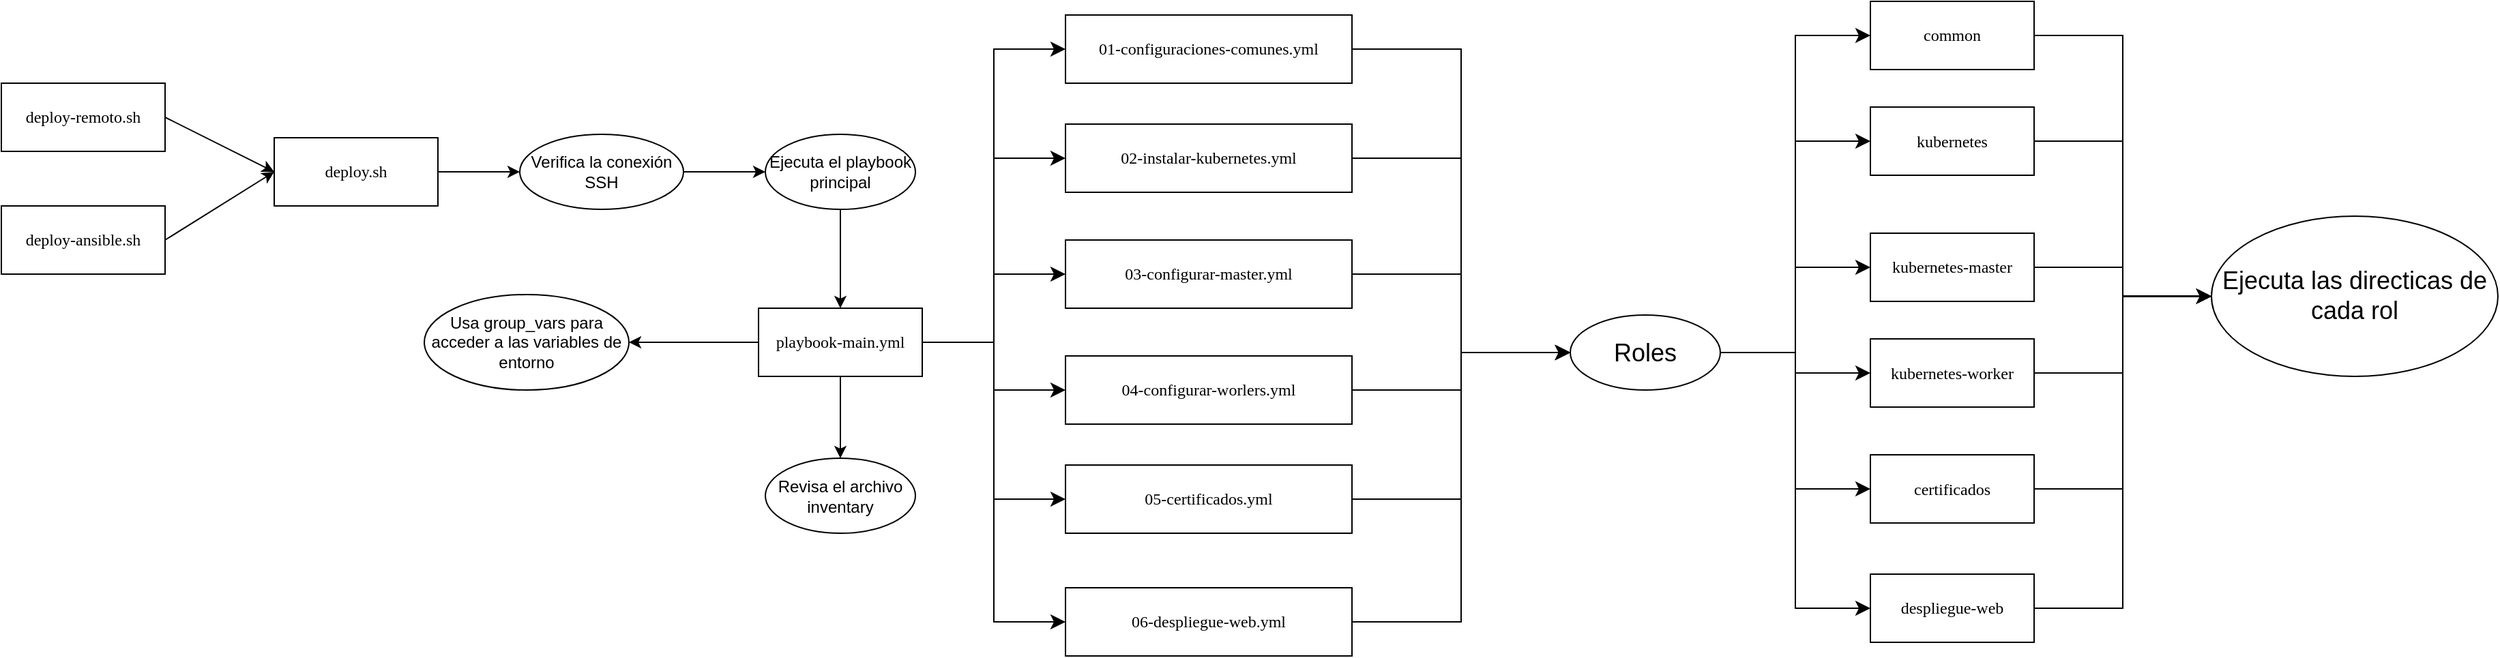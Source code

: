 <mxfile version="26.1.1">
  <diagram name="Page-1" id="52a04d89-c75d-2922-d76d-85b35f80e030">
    <mxGraphModel dx="2068" dy="1050" grid="1" gridSize="10" guides="1" tooltips="1" connect="1" arrows="1" fold="1" page="1" pageScale="1" pageWidth="1100" pageHeight="850" background="none" math="0" shadow="0">
      <root>
        <mxCell id="0" />
        <mxCell id="1" parent="0" />
        <mxCell id="QEEBglEGWocPU-IdF2YJ-1" value="depl&lt;span style=&quot;background-color: transparent; color: light-dark(rgb(0, 0, 0), rgb(255, 255, 255));&quot;&gt;oy.sh&lt;/span&gt;" style="whiteSpace=wrap;html=1;rounded=0;shadow=0;comic=0;labelBackgroundColor=none;strokeWidth=1;fontFamily=Verdana;fontSize=12;align=center;" vertex="1" parent="1">
          <mxGeometry x="200" y="110" width="120" height="50" as="geometry" />
        </mxCell>
        <mxCell id="QEEBglEGWocPU-IdF2YJ-2" value="depl&lt;span style=&quot;background-color: transparent; color: light-dark(rgb(0, 0, 0), rgb(255, 255, 255));&quot;&gt;oy-ansible.sh&lt;/span&gt;" style="whiteSpace=wrap;html=1;rounded=0;shadow=0;comic=0;labelBackgroundColor=none;strokeWidth=1;fontFamily=Verdana;fontSize=12;align=center;" vertex="1" parent="1">
          <mxGeometry y="160" width="120" height="50" as="geometry" />
        </mxCell>
        <mxCell id="QEEBglEGWocPU-IdF2YJ-3" value="depl&lt;span style=&quot;background-color: transparent; color: light-dark(rgb(0, 0, 0), rgb(255, 255, 255));&quot;&gt;oy-remoto&lt;/span&gt;&lt;span style=&quot;background-color: transparent; color: light-dark(rgb(0, 0, 0), rgb(255, 255, 255));&quot;&gt;.sh&lt;/span&gt;" style="whiteSpace=wrap;html=1;rounded=0;shadow=0;comic=0;labelBackgroundColor=none;strokeWidth=1;fontFamily=Verdana;fontSize=12;align=center;" vertex="1" parent="1">
          <mxGeometry y="70" width="120" height="50" as="geometry" />
        </mxCell>
        <mxCell id="QEEBglEGWocPU-IdF2YJ-4" value="" style="endArrow=classic;html=1;rounded=0;entryX=0;entryY=0.5;entryDx=0;entryDy=0;exitX=1;exitY=0.5;exitDx=0;exitDy=0;" edge="1" parent="1" source="QEEBglEGWocPU-IdF2YJ-3" target="QEEBglEGWocPU-IdF2YJ-1">
          <mxGeometry width="50" height="50" relative="1" as="geometry">
            <mxPoint x="130" y="100" as="sourcePoint" />
            <mxPoint x="180" y="50" as="targetPoint" />
          </mxGeometry>
        </mxCell>
        <mxCell id="QEEBglEGWocPU-IdF2YJ-6" value="" style="endArrow=classic;html=1;rounded=0;exitX=1;exitY=0.5;exitDx=0;exitDy=0;entryX=0;entryY=0.5;entryDx=0;entryDy=0;" edge="1" parent="1" source="QEEBglEGWocPU-IdF2YJ-2" target="QEEBglEGWocPU-IdF2YJ-1">
          <mxGeometry width="50" height="50" relative="1" as="geometry">
            <mxPoint x="140" y="190" as="sourcePoint" />
            <mxPoint x="190" y="140" as="targetPoint" />
          </mxGeometry>
        </mxCell>
        <mxCell id="QEEBglEGWocPU-IdF2YJ-7" value="Verifica la conexión SSH" style="ellipse;whiteSpace=wrap;html=1;align=center;newEdgeStyle={&quot;edgeStyle&quot;:&quot;entityRelationEdgeStyle&quot;,&quot;startArrow&quot;:&quot;none&quot;,&quot;endArrow&quot;:&quot;none&quot;,&quot;segment&quot;:10,&quot;curved&quot;:1,&quot;sourcePerimeterSpacing&quot;:0,&quot;targetPerimeterSpacing&quot;:0};treeFolding=1;treeMoving=1;" vertex="1" parent="1">
          <mxGeometry x="380" y="107.5" width="120" height="55" as="geometry" />
        </mxCell>
        <mxCell id="QEEBglEGWocPU-IdF2YJ-8" value="playbook-main.yml" style="whiteSpace=wrap;html=1;rounded=0;shadow=0;comic=0;labelBackgroundColor=none;strokeWidth=1;fontFamily=Verdana;fontSize=12;align=center;" vertex="1" parent="1">
          <mxGeometry x="555" y="235" width="120" height="50" as="geometry" />
        </mxCell>
        <mxCell id="QEEBglEGWocPU-IdF2YJ-9" value="Ejecuta el playbook principal" style="ellipse;whiteSpace=wrap;html=1;align=center;newEdgeStyle={&quot;edgeStyle&quot;:&quot;entityRelationEdgeStyle&quot;,&quot;startArrow&quot;:&quot;none&quot;,&quot;endArrow&quot;:&quot;none&quot;,&quot;segment&quot;:10,&quot;curved&quot;:1,&quot;sourcePerimeterSpacing&quot;:0,&quot;targetPerimeterSpacing&quot;:0};treeFolding=1;treeMoving=1;" vertex="1" parent="1">
          <mxGeometry x="560" y="107.5" width="110" height="55" as="geometry" />
        </mxCell>
        <mxCell id="QEEBglEGWocPU-IdF2YJ-10" value="" style="endArrow=classic;html=1;rounded=0;exitX=1;exitY=0.5;exitDx=0;exitDy=0;entryX=0;entryY=0.5;entryDx=0;entryDy=0;" edge="1" parent="1" source="QEEBglEGWocPU-IdF2YJ-1" target="QEEBglEGWocPU-IdF2YJ-7">
          <mxGeometry width="50" height="50" relative="1" as="geometry">
            <mxPoint x="360" y="140" as="sourcePoint" />
            <mxPoint x="410" y="90" as="targetPoint" />
          </mxGeometry>
        </mxCell>
        <mxCell id="QEEBglEGWocPU-IdF2YJ-11" value="" style="endArrow=classic;html=1;rounded=0;exitX=1;exitY=0.5;exitDx=0;exitDy=0;entryX=0;entryY=0.5;entryDx=0;entryDy=0;" edge="1" parent="1" source="QEEBglEGWocPU-IdF2YJ-7" target="QEEBglEGWocPU-IdF2YJ-9">
          <mxGeometry width="50" height="50" relative="1" as="geometry">
            <mxPoint x="490" y="50" as="sourcePoint" />
            <mxPoint x="540" as="targetPoint" />
          </mxGeometry>
        </mxCell>
        <mxCell id="QEEBglEGWocPU-IdF2YJ-12" value="" style="endArrow=classic;html=1;rounded=0;exitX=0.5;exitY=1;exitDx=0;exitDy=0;entryX=0.5;entryY=0;entryDx=0;entryDy=0;" edge="1" parent="1" source="QEEBglEGWocPU-IdF2YJ-9" target="QEEBglEGWocPU-IdF2YJ-8">
          <mxGeometry width="50" height="50" relative="1" as="geometry">
            <mxPoint x="650" y="200" as="sourcePoint" />
            <mxPoint x="710" y="200" as="targetPoint" />
          </mxGeometry>
        </mxCell>
        <mxCell id="QEEBglEGWocPU-IdF2YJ-13" value="Revisa el archivo inventary" style="ellipse;whiteSpace=wrap;html=1;align=center;newEdgeStyle={&quot;edgeStyle&quot;:&quot;entityRelationEdgeStyle&quot;,&quot;startArrow&quot;:&quot;none&quot;,&quot;endArrow&quot;:&quot;none&quot;,&quot;segment&quot;:10,&quot;curved&quot;:1,&quot;sourcePerimeterSpacing&quot;:0,&quot;targetPerimeterSpacing&quot;:0};treeFolding=1;treeMoving=1;" vertex="1" parent="1">
          <mxGeometry x="560" y="345" width="110" height="55" as="geometry" />
        </mxCell>
        <mxCell id="QEEBglEGWocPU-IdF2YJ-14" value="" style="endArrow=classic;html=1;rounded=0;exitX=0.5;exitY=1;exitDx=0;exitDy=0;entryX=0.5;entryY=0;entryDx=0;entryDy=0;" edge="1" parent="1" source="QEEBglEGWocPU-IdF2YJ-8" target="QEEBglEGWocPU-IdF2YJ-13">
          <mxGeometry width="50" height="50" relative="1" as="geometry">
            <mxPoint x="690" y="315" as="sourcePoint" />
            <mxPoint x="690" y="382" as="targetPoint" />
          </mxGeometry>
        </mxCell>
        <mxCell id="QEEBglEGWocPU-IdF2YJ-15" value="01-configuraciones-comunes.yml" style="whiteSpace=wrap;html=1;rounded=0;shadow=0;comic=0;labelBackgroundColor=none;strokeWidth=1;fontFamily=Verdana;fontSize=12;align=center;" vertex="1" parent="1">
          <mxGeometry x="780" y="20" width="210" height="50" as="geometry" />
        </mxCell>
        <mxCell id="QEEBglEGWocPU-IdF2YJ-17" value="02-instalar-kubernetes.yml" style="whiteSpace=wrap;html=1;rounded=0;shadow=0;comic=0;labelBackgroundColor=none;strokeWidth=1;fontFamily=Verdana;fontSize=12;align=center;" vertex="1" parent="1">
          <mxGeometry x="780" y="100" width="210" height="50" as="geometry" />
        </mxCell>
        <mxCell id="QEEBglEGWocPU-IdF2YJ-18" value="03-configurar-master.yml" style="whiteSpace=wrap;html=1;rounded=0;shadow=0;comic=0;labelBackgroundColor=none;strokeWidth=1;fontFamily=Verdana;fontSize=12;align=center;" vertex="1" parent="1">
          <mxGeometry x="780" y="185" width="210" height="50" as="geometry" />
        </mxCell>
        <mxCell id="QEEBglEGWocPU-IdF2YJ-19" value="04-configurar-worlers.yml" style="whiteSpace=wrap;html=1;rounded=0;shadow=0;comic=0;labelBackgroundColor=none;strokeWidth=1;fontFamily=Verdana;fontSize=12;align=center;" vertex="1" parent="1">
          <mxGeometry x="780" y="270" width="210" height="50" as="geometry" />
        </mxCell>
        <mxCell id="QEEBglEGWocPU-IdF2YJ-20" value="05-certificados.yml" style="whiteSpace=wrap;html=1;rounded=0;shadow=0;comic=0;labelBackgroundColor=none;strokeWidth=1;fontFamily=Verdana;fontSize=12;align=center;" vertex="1" parent="1">
          <mxGeometry x="780" y="350" width="210" height="50" as="geometry" />
        </mxCell>
        <mxCell id="QEEBglEGWocPU-IdF2YJ-21" value="06-despliegue-web.yml" style="whiteSpace=wrap;html=1;rounded=0;shadow=0;comic=0;labelBackgroundColor=none;strokeWidth=1;fontFamily=Verdana;fontSize=12;align=center;" vertex="1" parent="1">
          <mxGeometry x="780" y="440" width="210" height="50" as="geometry" />
        </mxCell>
        <mxCell id="QEEBglEGWocPU-IdF2YJ-22" value="&lt;font style=&quot;font-size: 18px;&quot;&gt;Roles&lt;/font&gt;" style="ellipse;whiteSpace=wrap;html=1;align=center;newEdgeStyle={&quot;edgeStyle&quot;:&quot;entityRelationEdgeStyle&quot;,&quot;startArrow&quot;:&quot;none&quot;,&quot;endArrow&quot;:&quot;none&quot;,&quot;segment&quot;:10,&quot;curved&quot;:1,&quot;sourcePerimeterSpacing&quot;:0,&quot;targetPerimeterSpacing&quot;:0};treeFolding=1;treeMoving=1;" vertex="1" parent="1">
          <mxGeometry x="1150" y="240" width="110" height="55" as="geometry" />
        </mxCell>
        <mxCell id="QEEBglEGWocPU-IdF2YJ-23" value="common" style="whiteSpace=wrap;html=1;rounded=0;shadow=0;comic=0;labelBackgroundColor=none;strokeWidth=1;fontFamily=Verdana;fontSize=12;align=center;" vertex="1" parent="1">
          <mxGeometry x="1370" y="10" width="120" height="50" as="geometry" />
        </mxCell>
        <mxCell id="QEEBglEGWocPU-IdF2YJ-25" value="kubernetes" style="whiteSpace=wrap;html=1;rounded=0;shadow=0;comic=0;labelBackgroundColor=none;strokeWidth=1;fontFamily=Verdana;fontSize=12;align=center;" vertex="1" parent="1">
          <mxGeometry x="1370" y="87.5" width="120" height="50" as="geometry" />
        </mxCell>
        <mxCell id="QEEBglEGWocPU-IdF2YJ-27" value="kubernetes-master" style="whiteSpace=wrap;html=1;rounded=0;shadow=0;comic=0;labelBackgroundColor=none;strokeWidth=1;fontFamily=Verdana;fontSize=12;align=center;" vertex="1" parent="1">
          <mxGeometry x="1370" y="180" width="120" height="50" as="geometry" />
        </mxCell>
        <mxCell id="QEEBglEGWocPU-IdF2YJ-29" value="kubernetes-worker" style="whiteSpace=wrap;html=1;rounded=0;shadow=0;comic=0;labelBackgroundColor=none;strokeWidth=1;fontFamily=Verdana;fontSize=12;align=center;" vertex="1" parent="1">
          <mxGeometry x="1370" y="257.5" width="120" height="50" as="geometry" />
        </mxCell>
        <mxCell id="QEEBglEGWocPU-IdF2YJ-31" value="certificados" style="whiteSpace=wrap;html=1;rounded=0;shadow=0;comic=0;labelBackgroundColor=none;strokeWidth=1;fontFamily=Verdana;fontSize=12;align=center;" vertex="1" parent="1">
          <mxGeometry x="1370" y="342.5" width="120" height="50" as="geometry" />
        </mxCell>
        <mxCell id="QEEBglEGWocPU-IdF2YJ-33" value="despliegue-web" style="whiteSpace=wrap;html=1;rounded=0;shadow=0;comic=0;labelBackgroundColor=none;strokeWidth=1;fontFamily=Verdana;fontSize=12;align=center;" vertex="1" parent="1">
          <mxGeometry x="1370" y="430" width="120" height="50" as="geometry" />
        </mxCell>
        <mxCell id="QEEBglEGWocPU-IdF2YJ-34" value="Usa group_vars para acceder a las variables de entorno" style="ellipse;whiteSpace=wrap;html=1;align=center;newEdgeStyle={&quot;edgeStyle&quot;:&quot;entityRelationEdgeStyle&quot;,&quot;startArrow&quot;:&quot;none&quot;,&quot;endArrow&quot;:&quot;none&quot;,&quot;segment&quot;:10,&quot;curved&quot;:1,&quot;sourcePerimeterSpacing&quot;:0,&quot;targetPerimeterSpacing&quot;:0};treeFolding=1;treeMoving=1;" vertex="1" parent="1">
          <mxGeometry x="310" y="225" width="150" height="70" as="geometry" />
        </mxCell>
        <mxCell id="QEEBglEGWocPU-IdF2YJ-35" value="" style="endArrow=classic;html=1;rounded=0;exitX=0;exitY=0.5;exitDx=0;exitDy=0;entryX=1;entryY=0.5;entryDx=0;entryDy=0;" edge="1" parent="1" source="QEEBglEGWocPU-IdF2YJ-8" target="QEEBglEGWocPU-IdF2YJ-34">
          <mxGeometry width="50" height="50" relative="1" as="geometry">
            <mxPoint x="430" y="335" as="sourcePoint" />
            <mxPoint x="555" y="335" as="targetPoint" />
          </mxGeometry>
        </mxCell>
        <mxCell id="QEEBglEGWocPU-IdF2YJ-48" value="&lt;font style=&quot;font-size: 18px;&quot;&gt;Ejecuta las directicas de cada rol&lt;/font&gt;" style="ellipse;whiteSpace=wrap;html=1;align=center;newEdgeStyle={&quot;edgeStyle&quot;:&quot;entityRelationEdgeStyle&quot;,&quot;startArrow&quot;:&quot;none&quot;,&quot;endArrow&quot;:&quot;none&quot;,&quot;segment&quot;:10,&quot;curved&quot;:1,&quot;sourcePerimeterSpacing&quot;:0,&quot;targetPerimeterSpacing&quot;:0};treeFolding=1;treeMoving=1;" vertex="1" parent="1">
          <mxGeometry x="1620" y="167.5" width="210" height="117.5" as="geometry" />
        </mxCell>
        <mxCell id="QEEBglEGWocPU-IdF2YJ-55" value="" style="edgeStyle=elbowEdgeStyle;elbow=horizontal;endArrow=classic;html=1;curved=0;rounded=0;endSize=8;startSize=8;exitX=1;exitY=0.5;exitDx=0;exitDy=0;entryX=0;entryY=0.5;entryDx=0;entryDy=0;" edge="1" parent="1" source="QEEBglEGWocPU-IdF2YJ-8" target="QEEBglEGWocPU-IdF2YJ-15">
          <mxGeometry width="50" height="50" relative="1" as="geometry">
            <mxPoint x="740" y="240" as="sourcePoint" />
            <mxPoint x="790" y="190" as="targetPoint" />
          </mxGeometry>
        </mxCell>
        <mxCell id="QEEBglEGWocPU-IdF2YJ-57" value="" style="edgeStyle=elbowEdgeStyle;elbow=horizontal;endArrow=classic;html=1;curved=0;rounded=0;endSize=8;startSize=8;exitX=1;exitY=0.5;exitDx=0;exitDy=0;entryX=0;entryY=0.5;entryDx=0;entryDy=0;" edge="1" parent="1" source="QEEBglEGWocPU-IdF2YJ-8" target="QEEBglEGWocPU-IdF2YJ-20">
          <mxGeometry width="50" height="50" relative="1" as="geometry">
            <mxPoint x="750" y="390" as="sourcePoint" />
            <mxPoint x="800" y="340" as="targetPoint" />
          </mxGeometry>
        </mxCell>
        <mxCell id="QEEBglEGWocPU-IdF2YJ-58" value="" style="edgeStyle=elbowEdgeStyle;elbow=horizontal;endArrow=classic;html=1;curved=0;rounded=0;endSize=8;startSize=8;exitX=1;exitY=0.5;exitDx=0;exitDy=0;entryX=0;entryY=0.5;entryDx=0;entryDy=0;" edge="1" parent="1" source="QEEBglEGWocPU-IdF2YJ-8" target="QEEBglEGWocPU-IdF2YJ-17">
          <mxGeometry width="50" height="50" relative="1" as="geometry">
            <mxPoint x="760" y="400" as="sourcePoint" />
            <mxPoint x="810" y="350" as="targetPoint" />
          </mxGeometry>
        </mxCell>
        <mxCell id="QEEBglEGWocPU-IdF2YJ-59" value="" style="edgeStyle=elbowEdgeStyle;elbow=horizontal;endArrow=classic;html=1;curved=0;rounded=0;endSize=8;startSize=8;exitX=1;exitY=0.5;exitDx=0;exitDy=0;entryX=0;entryY=0.5;entryDx=0;entryDy=0;" edge="1" parent="1" source="QEEBglEGWocPU-IdF2YJ-8" target="QEEBglEGWocPU-IdF2YJ-18">
          <mxGeometry width="50" height="50" relative="1" as="geometry">
            <mxPoint x="770" y="410" as="sourcePoint" />
            <mxPoint x="820" y="360" as="targetPoint" />
          </mxGeometry>
        </mxCell>
        <mxCell id="QEEBglEGWocPU-IdF2YJ-60" value="" style="edgeStyle=elbowEdgeStyle;elbow=horizontal;endArrow=classic;html=1;curved=0;rounded=0;endSize=8;startSize=8;exitX=1;exitY=0.5;exitDx=0;exitDy=0;entryX=0;entryY=0.5;entryDx=0;entryDy=0;" edge="1" parent="1" source="QEEBglEGWocPU-IdF2YJ-8" target="QEEBglEGWocPU-IdF2YJ-19">
          <mxGeometry width="50" height="50" relative="1" as="geometry">
            <mxPoint x="780" y="420" as="sourcePoint" />
            <mxPoint x="830" y="370" as="targetPoint" />
          </mxGeometry>
        </mxCell>
        <mxCell id="QEEBglEGWocPU-IdF2YJ-61" value="" style="edgeStyle=elbowEdgeStyle;elbow=horizontal;endArrow=classic;html=1;curved=0;rounded=0;endSize=8;startSize=8;exitX=1;exitY=0.5;exitDx=0;exitDy=0;entryX=0;entryY=0.5;entryDx=0;entryDy=0;" edge="1" parent="1" source="QEEBglEGWocPU-IdF2YJ-8" target="QEEBglEGWocPU-IdF2YJ-21">
          <mxGeometry width="50" height="50" relative="1" as="geometry">
            <mxPoint x="790" y="430" as="sourcePoint" />
            <mxPoint x="840" y="380" as="targetPoint" />
          </mxGeometry>
        </mxCell>
        <mxCell id="QEEBglEGWocPU-IdF2YJ-62" value="" style="edgeStyle=elbowEdgeStyle;elbow=horizontal;endArrow=classic;html=1;curved=0;rounded=0;endSize=8;startSize=8;exitX=1;exitY=0.5;exitDx=0;exitDy=0;entryX=0;entryY=0.5;entryDx=0;entryDy=0;" edge="1" parent="1" source="QEEBglEGWocPU-IdF2YJ-15" target="QEEBglEGWocPU-IdF2YJ-22">
          <mxGeometry width="50" height="50" relative="1" as="geometry">
            <mxPoint x="1050" y="40" as="sourcePoint" />
            <mxPoint x="1100" y="227.5" as="targetPoint" />
          </mxGeometry>
        </mxCell>
        <mxCell id="QEEBglEGWocPU-IdF2YJ-63" value="" style="edgeStyle=elbowEdgeStyle;elbow=horizontal;endArrow=classic;html=1;curved=0;rounded=0;endSize=8;startSize=8;exitX=1;exitY=0.5;exitDx=0;exitDy=0;entryX=0;entryY=0.5;entryDx=0;entryDy=0;" edge="1" parent="1" source="QEEBglEGWocPU-IdF2YJ-19" target="QEEBglEGWocPU-IdF2YJ-22">
          <mxGeometry width="50" height="50" relative="1" as="geometry">
            <mxPoint x="1080" y="450" as="sourcePoint" />
            <mxPoint x="1100" y="227.5" as="targetPoint" />
          </mxGeometry>
        </mxCell>
        <mxCell id="QEEBglEGWocPU-IdF2YJ-64" value="" style="edgeStyle=elbowEdgeStyle;elbow=horizontal;endArrow=classic;html=1;curved=0;rounded=0;endSize=8;startSize=8;exitX=1;exitY=0.5;exitDx=0;exitDy=0;entryX=0;entryY=0.5;entryDx=0;entryDy=0;" edge="1" parent="1" source="QEEBglEGWocPU-IdF2YJ-17" target="QEEBglEGWocPU-IdF2YJ-22">
          <mxGeometry width="50" height="50" relative="1" as="geometry">
            <mxPoint x="1070" y="317.5" as="sourcePoint" />
            <mxPoint x="1100" y="227.5" as="targetPoint" />
          </mxGeometry>
        </mxCell>
        <mxCell id="QEEBglEGWocPU-IdF2YJ-65" value="" style="edgeStyle=elbowEdgeStyle;elbow=horizontal;endArrow=classic;html=1;curved=0;rounded=0;endSize=8;startSize=8;exitX=1;exitY=0.5;exitDx=0;exitDy=0;entryX=0;entryY=0.5;entryDx=0;entryDy=0;" edge="1" parent="1" source="QEEBglEGWocPU-IdF2YJ-18" target="QEEBglEGWocPU-IdF2YJ-22">
          <mxGeometry width="50" height="50" relative="1" as="geometry">
            <mxPoint x="1050" y="350" as="sourcePoint" />
            <mxPoint x="1100" y="227.5" as="targetPoint" />
            <Array as="points">
              <mxPoint x="1070" y="240" />
            </Array>
          </mxGeometry>
        </mxCell>
        <mxCell id="QEEBglEGWocPU-IdF2YJ-66" value="" style="edgeStyle=elbowEdgeStyle;elbow=horizontal;endArrow=classic;html=1;curved=0;rounded=0;endSize=8;startSize=8;exitX=1;exitY=0.5;exitDx=0;exitDy=0;entryX=0;entryY=0.5;entryDx=0;entryDy=0;" edge="1" parent="1" source="QEEBglEGWocPU-IdF2YJ-21" target="QEEBglEGWocPU-IdF2YJ-22">
          <mxGeometry width="50" height="50" relative="1" as="geometry">
            <mxPoint x="1090" y="460" as="sourcePoint" />
            <mxPoint x="1100" y="227.5" as="targetPoint" />
          </mxGeometry>
        </mxCell>
        <mxCell id="QEEBglEGWocPU-IdF2YJ-67" value="" style="edgeStyle=elbowEdgeStyle;elbow=horizontal;endArrow=classic;html=1;curved=0;rounded=0;endSize=8;startSize=8;exitX=1;exitY=0.5;exitDx=0;exitDy=0;entryX=0;entryY=0.5;entryDx=0;entryDy=0;" edge="1" parent="1" source="QEEBglEGWocPU-IdF2YJ-20" target="QEEBglEGWocPU-IdF2YJ-22">
          <mxGeometry width="50" height="50" relative="1" as="geometry">
            <mxPoint x="1100" y="470" as="sourcePoint" />
            <mxPoint x="1100" y="227.5" as="targetPoint" />
          </mxGeometry>
        </mxCell>
        <mxCell id="QEEBglEGWocPU-IdF2YJ-73" value="" style="edgeStyle=elbowEdgeStyle;elbow=horizontal;endArrow=classic;html=1;curved=0;rounded=0;endSize=8;startSize=8;exitX=1;exitY=0.5;exitDx=0;exitDy=0;entryX=0;entryY=0.5;entryDx=0;entryDy=0;" edge="1" parent="1" source="QEEBglEGWocPU-IdF2YJ-22" target="QEEBglEGWocPU-IdF2YJ-33">
          <mxGeometry width="50" height="50" relative="1" as="geometry">
            <mxPoint x="1210" y="370" as="sourcePoint" />
            <mxPoint x="1250" y="480" as="targetPoint" />
          </mxGeometry>
        </mxCell>
        <mxCell id="QEEBglEGWocPU-IdF2YJ-74" value="" style="edgeStyle=elbowEdgeStyle;elbow=horizontal;endArrow=classic;html=1;curved=0;rounded=0;endSize=8;startSize=8;exitX=1;exitY=0.5;exitDx=0;exitDy=0;entryX=0;entryY=0.5;entryDx=0;entryDy=0;" edge="1" parent="1" source="QEEBglEGWocPU-IdF2YJ-22" target="QEEBglEGWocPU-IdF2YJ-31">
          <mxGeometry width="50" height="50" relative="1" as="geometry">
            <mxPoint x="1210" y="540" as="sourcePoint" />
            <mxPoint x="1260" y="490" as="targetPoint" />
          </mxGeometry>
        </mxCell>
        <mxCell id="QEEBglEGWocPU-IdF2YJ-75" value="" style="edgeStyle=elbowEdgeStyle;elbow=horizontal;endArrow=classic;html=1;curved=0;rounded=0;endSize=8;startSize=8;exitX=1;exitY=0.5;exitDx=0;exitDy=0;entryX=0;entryY=0.5;entryDx=0;entryDy=0;" edge="1" parent="1" source="QEEBglEGWocPU-IdF2YJ-22" target="QEEBglEGWocPU-IdF2YJ-29">
          <mxGeometry width="50" height="50" relative="1" as="geometry">
            <mxPoint x="1220" y="550" as="sourcePoint" />
            <mxPoint x="1270" y="500" as="targetPoint" />
          </mxGeometry>
        </mxCell>
        <mxCell id="QEEBglEGWocPU-IdF2YJ-76" value="" style="edgeStyle=elbowEdgeStyle;elbow=horizontal;endArrow=classic;html=1;curved=0;rounded=0;endSize=8;startSize=8;exitX=1;exitY=0.5;exitDx=0;exitDy=0;entryX=0;entryY=0.5;entryDx=0;entryDy=0;" edge="1" parent="1" source="QEEBglEGWocPU-IdF2YJ-22" target="QEEBglEGWocPU-IdF2YJ-27">
          <mxGeometry width="50" height="50" relative="1" as="geometry">
            <mxPoint x="1230" y="560" as="sourcePoint" />
            <mxPoint x="1280" y="510" as="targetPoint" />
          </mxGeometry>
        </mxCell>
        <mxCell id="QEEBglEGWocPU-IdF2YJ-77" value="" style="edgeStyle=elbowEdgeStyle;elbow=horizontal;endArrow=classic;html=1;curved=0;rounded=0;endSize=8;startSize=8;exitX=1;exitY=0.5;exitDx=0;exitDy=0;entryX=0;entryY=0.5;entryDx=0;entryDy=0;" edge="1" parent="1" source="QEEBglEGWocPU-IdF2YJ-22" target="QEEBglEGWocPU-IdF2YJ-25">
          <mxGeometry width="50" height="50" relative="1" as="geometry">
            <mxPoint x="1240" y="570" as="sourcePoint" />
            <mxPoint x="1290" y="520" as="targetPoint" />
          </mxGeometry>
        </mxCell>
        <mxCell id="QEEBglEGWocPU-IdF2YJ-78" value="" style="edgeStyle=elbowEdgeStyle;elbow=horizontal;endArrow=classic;html=1;curved=0;rounded=0;endSize=8;startSize=8;exitX=1;exitY=0.5;exitDx=0;exitDy=0;entryX=0;entryY=0.5;entryDx=0;entryDy=0;" edge="1" parent="1" source="QEEBglEGWocPU-IdF2YJ-22" target="QEEBglEGWocPU-IdF2YJ-23">
          <mxGeometry width="50" height="50" relative="1" as="geometry">
            <mxPoint x="1250" y="580" as="sourcePoint" />
            <mxPoint x="1300" y="530" as="targetPoint" />
          </mxGeometry>
        </mxCell>
        <mxCell id="QEEBglEGWocPU-IdF2YJ-80" value="" style="edgeStyle=elbowEdgeStyle;elbow=horizontal;endArrow=classic;html=1;curved=0;rounded=0;endSize=8;startSize=8;exitX=1;exitY=0.5;exitDx=0;exitDy=0;entryX=0;entryY=0.5;entryDx=0;entryDy=0;" edge="1" parent="1" source="QEEBglEGWocPU-IdF2YJ-23" target="QEEBglEGWocPU-IdF2YJ-48">
          <mxGeometry width="50" height="50" relative="1" as="geometry">
            <mxPoint x="1520" y="90" as="sourcePoint" />
            <mxPoint x="1570" y="40" as="targetPoint" />
          </mxGeometry>
        </mxCell>
        <mxCell id="QEEBglEGWocPU-IdF2YJ-81" value="" style="edgeStyle=elbowEdgeStyle;elbow=horizontal;endArrow=classic;html=1;curved=0;rounded=0;endSize=8;startSize=8;exitX=1;exitY=0.5;exitDx=0;exitDy=0;entryX=0;entryY=0.5;entryDx=0;entryDy=0;" edge="1" parent="1" source="QEEBglEGWocPU-IdF2YJ-33" target="QEEBglEGWocPU-IdF2YJ-48">
          <mxGeometry width="50" height="50" relative="1" as="geometry">
            <mxPoint x="1710" y="60" as="sourcePoint" />
            <mxPoint x="1760" y="10" as="targetPoint" />
          </mxGeometry>
        </mxCell>
        <mxCell id="QEEBglEGWocPU-IdF2YJ-82" value="" style="edgeStyle=elbowEdgeStyle;elbow=horizontal;endArrow=classic;html=1;curved=0;rounded=0;endSize=8;startSize=8;exitX=1;exitY=0.5;exitDx=0;exitDy=0;entryX=0;entryY=0.5;entryDx=0;entryDy=0;" edge="1" parent="1" source="QEEBglEGWocPU-IdF2YJ-25" target="QEEBglEGWocPU-IdF2YJ-48">
          <mxGeometry width="50" height="50" relative="1" as="geometry">
            <mxPoint x="1720" y="70" as="sourcePoint" />
            <mxPoint x="1770" y="20" as="targetPoint" />
          </mxGeometry>
        </mxCell>
        <mxCell id="QEEBglEGWocPU-IdF2YJ-83" value="" style="edgeStyle=elbowEdgeStyle;elbow=horizontal;endArrow=classic;html=1;curved=0;rounded=0;endSize=8;startSize=8;exitX=1;exitY=0.5;exitDx=0;exitDy=0;entryX=0;entryY=0.5;entryDx=0;entryDy=0;" edge="1" parent="1" source="QEEBglEGWocPU-IdF2YJ-27" target="QEEBglEGWocPU-IdF2YJ-48">
          <mxGeometry width="50" height="50" relative="1" as="geometry">
            <mxPoint x="1730" y="80" as="sourcePoint" />
            <mxPoint x="1780" y="30" as="targetPoint" />
          </mxGeometry>
        </mxCell>
        <mxCell id="QEEBglEGWocPU-IdF2YJ-84" value="" style="edgeStyle=elbowEdgeStyle;elbow=horizontal;endArrow=classic;html=1;curved=0;rounded=0;endSize=8;startSize=8;exitX=1;exitY=0.5;exitDx=0;exitDy=0;entryX=0;entryY=0.5;entryDx=0;entryDy=0;" edge="1" parent="1" source="QEEBglEGWocPU-IdF2YJ-29" target="QEEBglEGWocPU-IdF2YJ-48">
          <mxGeometry width="50" height="50" relative="1" as="geometry">
            <mxPoint x="1740" y="90" as="sourcePoint" />
            <mxPoint x="1790" y="40" as="targetPoint" />
          </mxGeometry>
        </mxCell>
        <mxCell id="QEEBglEGWocPU-IdF2YJ-85" value="" style="edgeStyle=elbowEdgeStyle;elbow=horizontal;endArrow=classic;html=1;curved=0;rounded=0;endSize=8;startSize=8;exitX=1;exitY=0.5;exitDx=0;exitDy=0;entryX=0;entryY=0.5;entryDx=0;entryDy=0;" edge="1" parent="1" source="QEEBglEGWocPU-IdF2YJ-31" target="QEEBglEGWocPU-IdF2YJ-48">
          <mxGeometry width="50" height="50" relative="1" as="geometry">
            <mxPoint x="1750" y="100" as="sourcePoint" />
            <mxPoint x="1800" y="50" as="targetPoint" />
          </mxGeometry>
        </mxCell>
      </root>
    </mxGraphModel>
  </diagram>
</mxfile>
